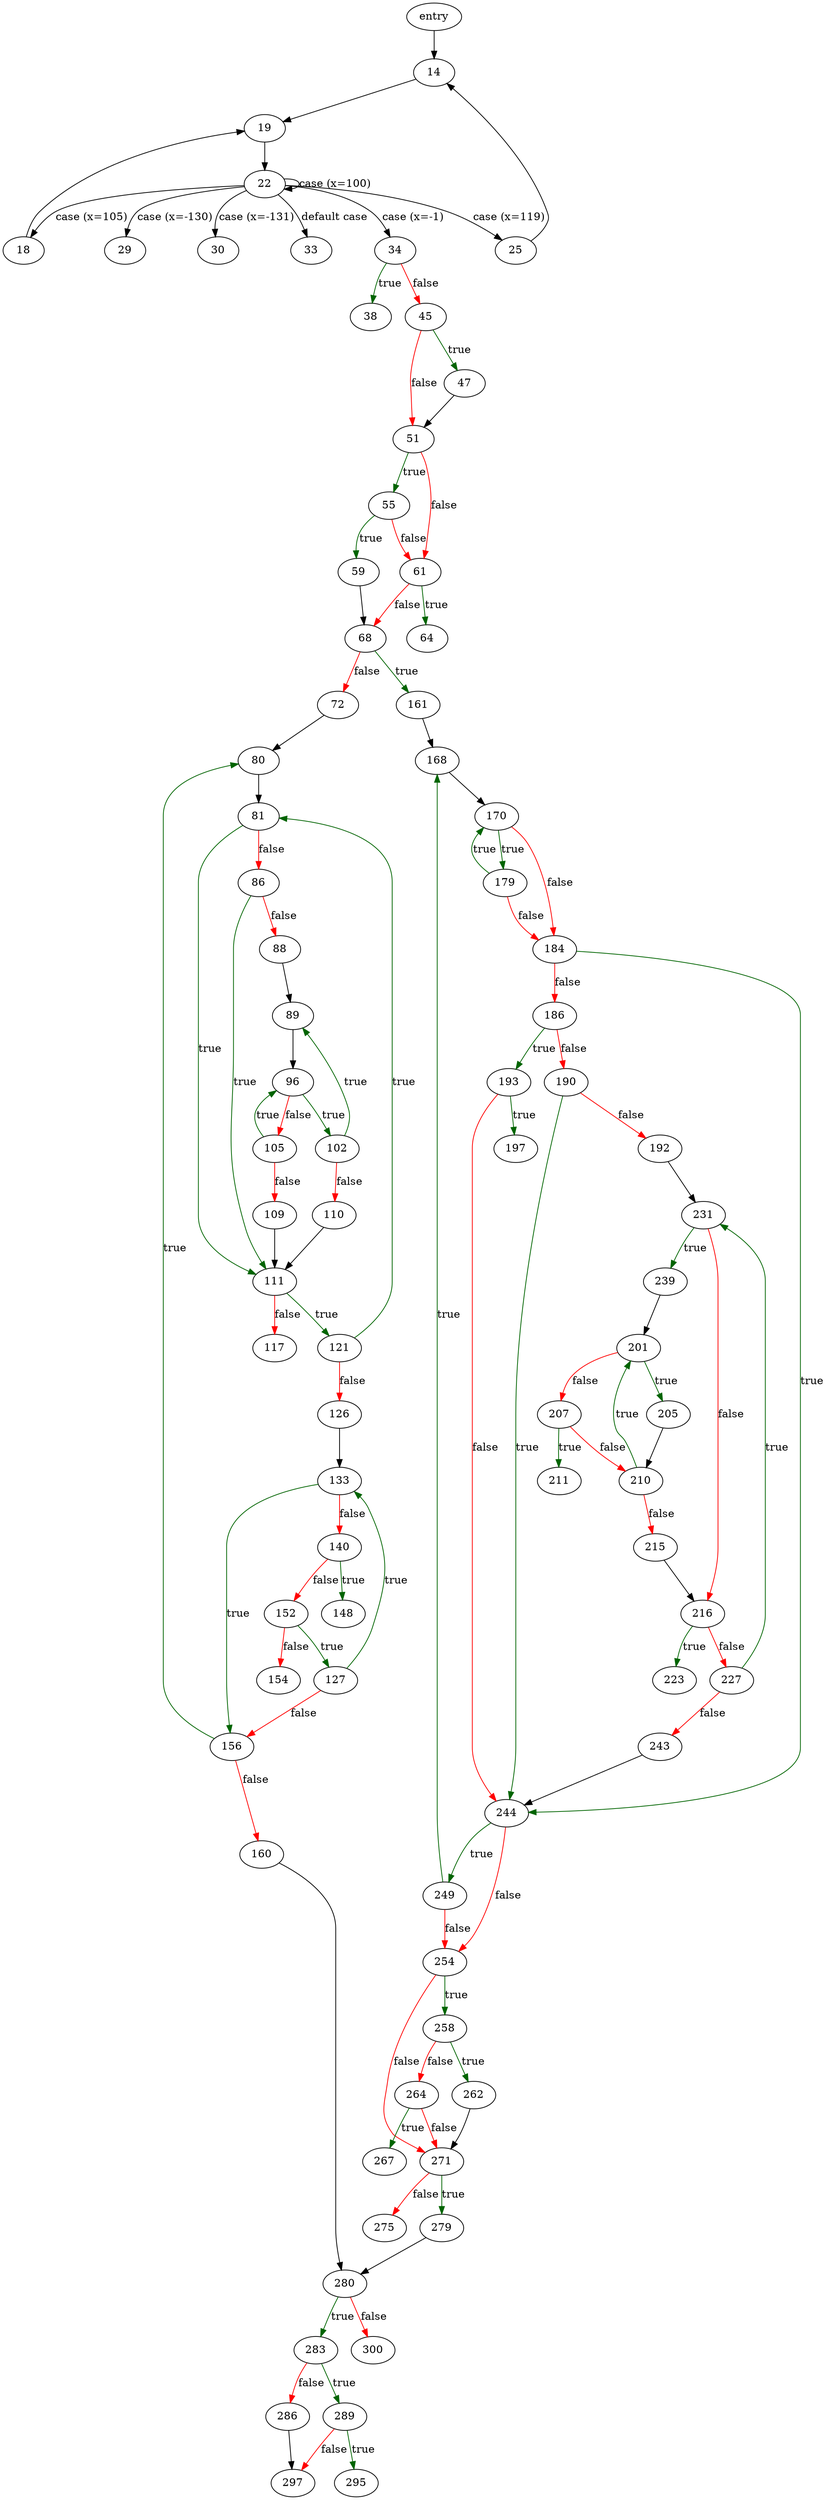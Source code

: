 digraph "main" {
	// Node definitions.
	2 [label=entry];
	14;
	18;
	19;
	22;
	25;
	29;
	30;
	33;
	34;
	38;
	45;
	47;
	51;
	55;
	59;
	61;
	64;
	68;
	72;
	80;
	81;
	86;
	88;
	89;
	96;
	102;
	105;
	109;
	110;
	111;
	117;
	121;
	126;
	127;
	133;
	140;
	148;
	152;
	154;
	156;
	160;
	161;
	168;
	170;
	179;
	184;
	186;
	190;
	192;
	193;
	197;
	201;
	205;
	207;
	210;
	211;
	215;
	216;
	223;
	227;
	231;
	239;
	243;
	244;
	249;
	254;
	258;
	262;
	264;
	267;
	271;
	275;
	279;
	280;
	283;
	286;
	289;
	295;
	297;
	300;

	// Edge definitions.
	2 -> 14;
	14 -> 19;
	18 -> 19;
	19 -> 22;
	22 -> 18 [label="case (x=105)"];
	22 -> 22 [label="case (x=100)"];
	22 -> 25 [label="case (x=119)"];
	22 -> 29 [label="case (x=-130)"];
	22 -> 30 [label="case (x=-131)"];
	22 -> 33 [label="default case"];
	22 -> 34 [label="case (x=-1)"];
	25 -> 14;
	34 -> 38 [
		color=darkgreen
		label=true
	];
	34 -> 45 [
		color=red
		label=false
	];
	45 -> 47 [
		color=darkgreen
		label=true
	];
	45 -> 51 [
		color=red
		label=false
	];
	47 -> 51;
	51 -> 55 [
		color=darkgreen
		label=true
	];
	51 -> 61 [
		color=red
		label=false
	];
	55 -> 59 [
		color=darkgreen
		label=true
	];
	55 -> 61 [
		color=red
		label=false
	];
	59 -> 68;
	61 -> 64 [
		color=darkgreen
		label=true
	];
	61 -> 68 [
		color=red
		label=false
	];
	68 -> 72 [
		color=red
		label=false
	];
	68 -> 161 [
		color=darkgreen
		label=true
	];
	72 -> 80;
	80 -> 81;
	81 -> 86 [
		color=red
		label=false
	];
	81 -> 111 [
		color=darkgreen
		label=true
	];
	86 -> 88 [
		color=red
		label=false
	];
	86 -> 111 [
		color=darkgreen
		label=true
	];
	88 -> 89;
	89 -> 96;
	96 -> 102 [
		color=darkgreen
		label=true
	];
	96 -> 105 [
		color=red
		label=false
	];
	102 -> 89 [
		color=darkgreen
		label=true
	];
	102 -> 110 [
		color=red
		label=false
	];
	105 -> 96 [
		color=darkgreen
		label=true
	];
	105 -> 109 [
		color=red
		label=false
	];
	109 -> 111;
	110 -> 111;
	111 -> 117 [
		color=red
		label=false
	];
	111 -> 121 [
		color=darkgreen
		label=true
	];
	121 -> 81 [
		color=darkgreen
		label=true
	];
	121 -> 126 [
		color=red
		label=false
	];
	126 -> 133;
	127 -> 133 [
		color=darkgreen
		label=true
	];
	127 -> 156 [
		color=red
		label=false
	];
	133 -> 140 [
		color=red
		label=false
	];
	133 -> 156 [
		color=darkgreen
		label=true
	];
	140 -> 148 [
		color=darkgreen
		label=true
	];
	140 -> 152 [
		color=red
		label=false
	];
	152 -> 127 [
		color=darkgreen
		label=true
	];
	152 -> 154 [
		color=red
		label=false
	];
	156 -> 80 [
		color=darkgreen
		label=true
	];
	156 -> 160 [
		color=red
		label=false
	];
	160 -> 280;
	161 -> 168;
	168 -> 170;
	170 -> 179 [
		color=darkgreen
		label=true
	];
	170 -> 184 [
		color=red
		label=false
	];
	179 -> 170 [
		color=darkgreen
		label=true
	];
	179 -> 184 [
		color=red
		label=false
	];
	184 -> 186 [
		color=red
		label=false
	];
	184 -> 244 [
		color=darkgreen
		label=true
	];
	186 -> 190 [
		color=red
		label=false
	];
	186 -> 193 [
		color=darkgreen
		label=true
	];
	190 -> 192 [
		color=red
		label=false
	];
	190 -> 244 [
		color=darkgreen
		label=true
	];
	192 -> 231;
	193 -> 197 [
		color=darkgreen
		label=true
	];
	193 -> 244 [
		color=red
		label=false
	];
	201 -> 205 [
		color=darkgreen
		label=true
	];
	201 -> 207 [
		color=red
		label=false
	];
	205 -> 210;
	207 -> 210 [
		color=red
		label=false
	];
	207 -> 211 [
		color=darkgreen
		label=true
	];
	210 -> 201 [
		color=darkgreen
		label=true
	];
	210 -> 215 [
		color=red
		label=false
	];
	215 -> 216;
	216 -> 223 [
		color=darkgreen
		label=true
	];
	216 -> 227 [
		color=red
		label=false
	];
	227 -> 231 [
		color=darkgreen
		label=true
	];
	227 -> 243 [
		color=red
		label=false
	];
	231 -> 216 [
		color=red
		label=false
	];
	231 -> 239 [
		color=darkgreen
		label=true
	];
	239 -> 201;
	243 -> 244;
	244 -> 249 [
		color=darkgreen
		label=true
	];
	244 -> 254 [
		color=red
		label=false
	];
	249 -> 168 [
		color=darkgreen
		label=true
	];
	249 -> 254 [
		color=red
		label=false
	];
	254 -> 258 [
		color=darkgreen
		label=true
	];
	254 -> 271 [
		color=red
		label=false
	];
	258 -> 262 [
		color=darkgreen
		label=true
	];
	258 -> 264 [
		color=red
		label=false
	];
	262 -> 271;
	264 -> 267 [
		color=darkgreen
		label=true
	];
	264 -> 271 [
		color=red
		label=false
	];
	271 -> 275 [
		color=red
		label=false
	];
	271 -> 279 [
		color=darkgreen
		label=true
	];
	279 -> 280;
	280 -> 283 [
		color=darkgreen
		label=true
	];
	280 -> 300 [
		color=red
		label=false
	];
	283 -> 286 [
		color=red
		label=false
	];
	283 -> 289 [
		color=darkgreen
		label=true
	];
	286 -> 297;
	289 -> 295 [
		color=darkgreen
		label=true
	];
	289 -> 297 [
		color=red
		label=false
	];
}